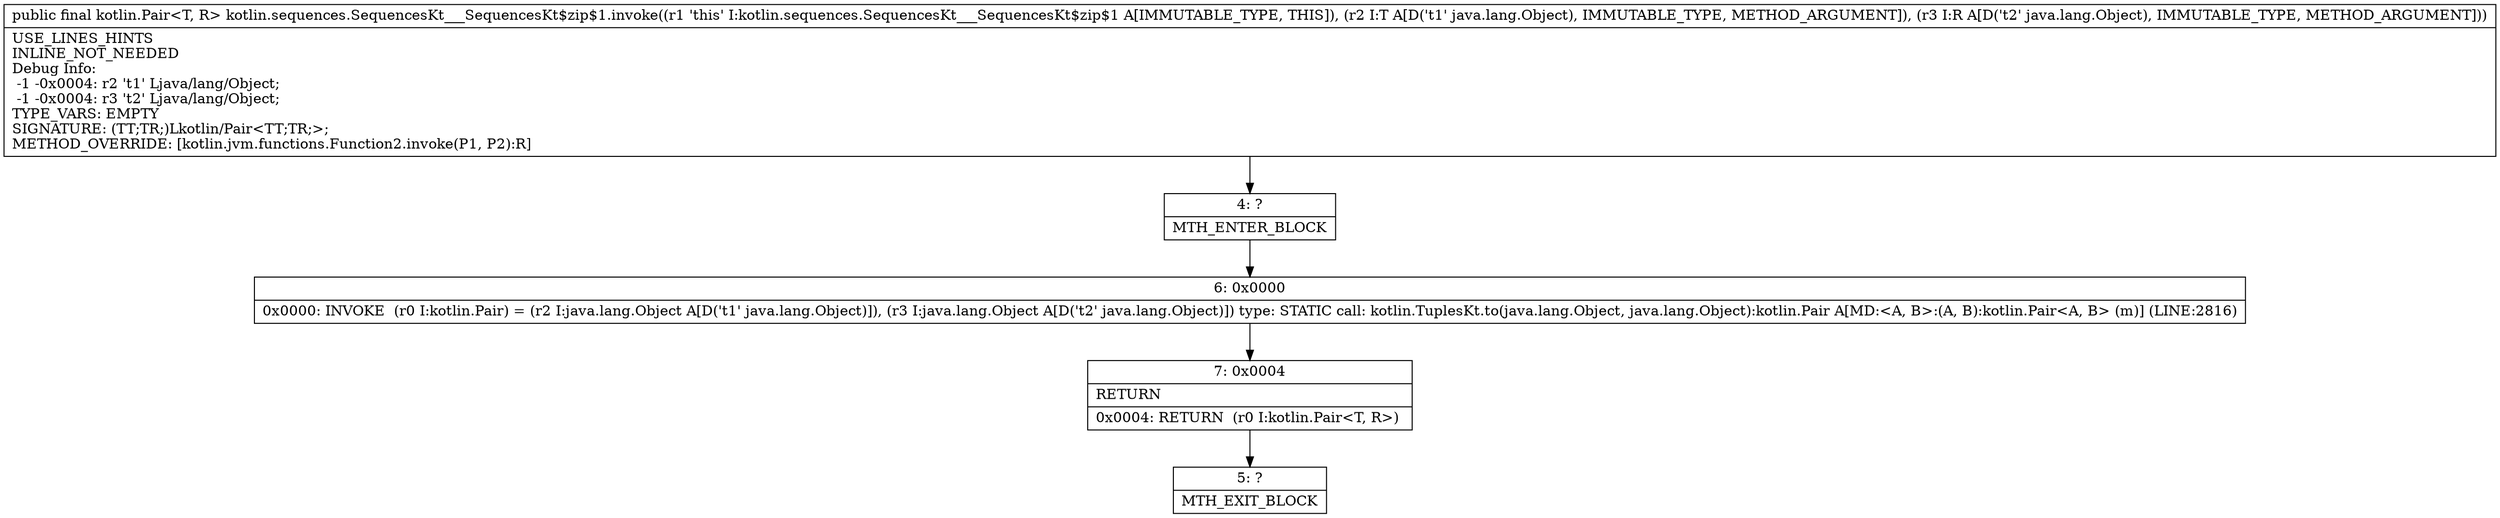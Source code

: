 digraph "CFG forkotlin.sequences.SequencesKt___SequencesKt$zip$1.invoke(Ljava\/lang\/Object;Ljava\/lang\/Object;)Lkotlin\/Pair;" {
Node_4 [shape=record,label="{4\:\ ?|MTH_ENTER_BLOCK\l}"];
Node_6 [shape=record,label="{6\:\ 0x0000|0x0000: INVOKE  (r0 I:kotlin.Pair) = (r2 I:java.lang.Object A[D('t1' java.lang.Object)]), (r3 I:java.lang.Object A[D('t2' java.lang.Object)]) type: STATIC call: kotlin.TuplesKt.to(java.lang.Object, java.lang.Object):kotlin.Pair A[MD:\<A, B\>:(A, B):kotlin.Pair\<A, B\> (m)] (LINE:2816)\l}"];
Node_7 [shape=record,label="{7\:\ 0x0004|RETURN\l|0x0004: RETURN  (r0 I:kotlin.Pair\<T, R\>) \l}"];
Node_5 [shape=record,label="{5\:\ ?|MTH_EXIT_BLOCK\l}"];
MethodNode[shape=record,label="{public final kotlin.Pair\<T, R\> kotlin.sequences.SequencesKt___SequencesKt$zip$1.invoke((r1 'this' I:kotlin.sequences.SequencesKt___SequencesKt$zip$1 A[IMMUTABLE_TYPE, THIS]), (r2 I:T A[D('t1' java.lang.Object), IMMUTABLE_TYPE, METHOD_ARGUMENT]), (r3 I:R A[D('t2' java.lang.Object), IMMUTABLE_TYPE, METHOD_ARGUMENT]))  | USE_LINES_HINTS\lINLINE_NOT_NEEDED\lDebug Info:\l  \-1 \-0x0004: r2 't1' Ljava\/lang\/Object;\l  \-1 \-0x0004: r3 't2' Ljava\/lang\/Object;\lTYPE_VARS: EMPTY\lSIGNATURE: (TT;TR;)Lkotlin\/Pair\<TT;TR;\>;\lMETHOD_OVERRIDE: [kotlin.jvm.functions.Function2.invoke(P1, P2):R]\l}"];
MethodNode -> Node_4;Node_4 -> Node_6;
Node_6 -> Node_7;
Node_7 -> Node_5;
}

